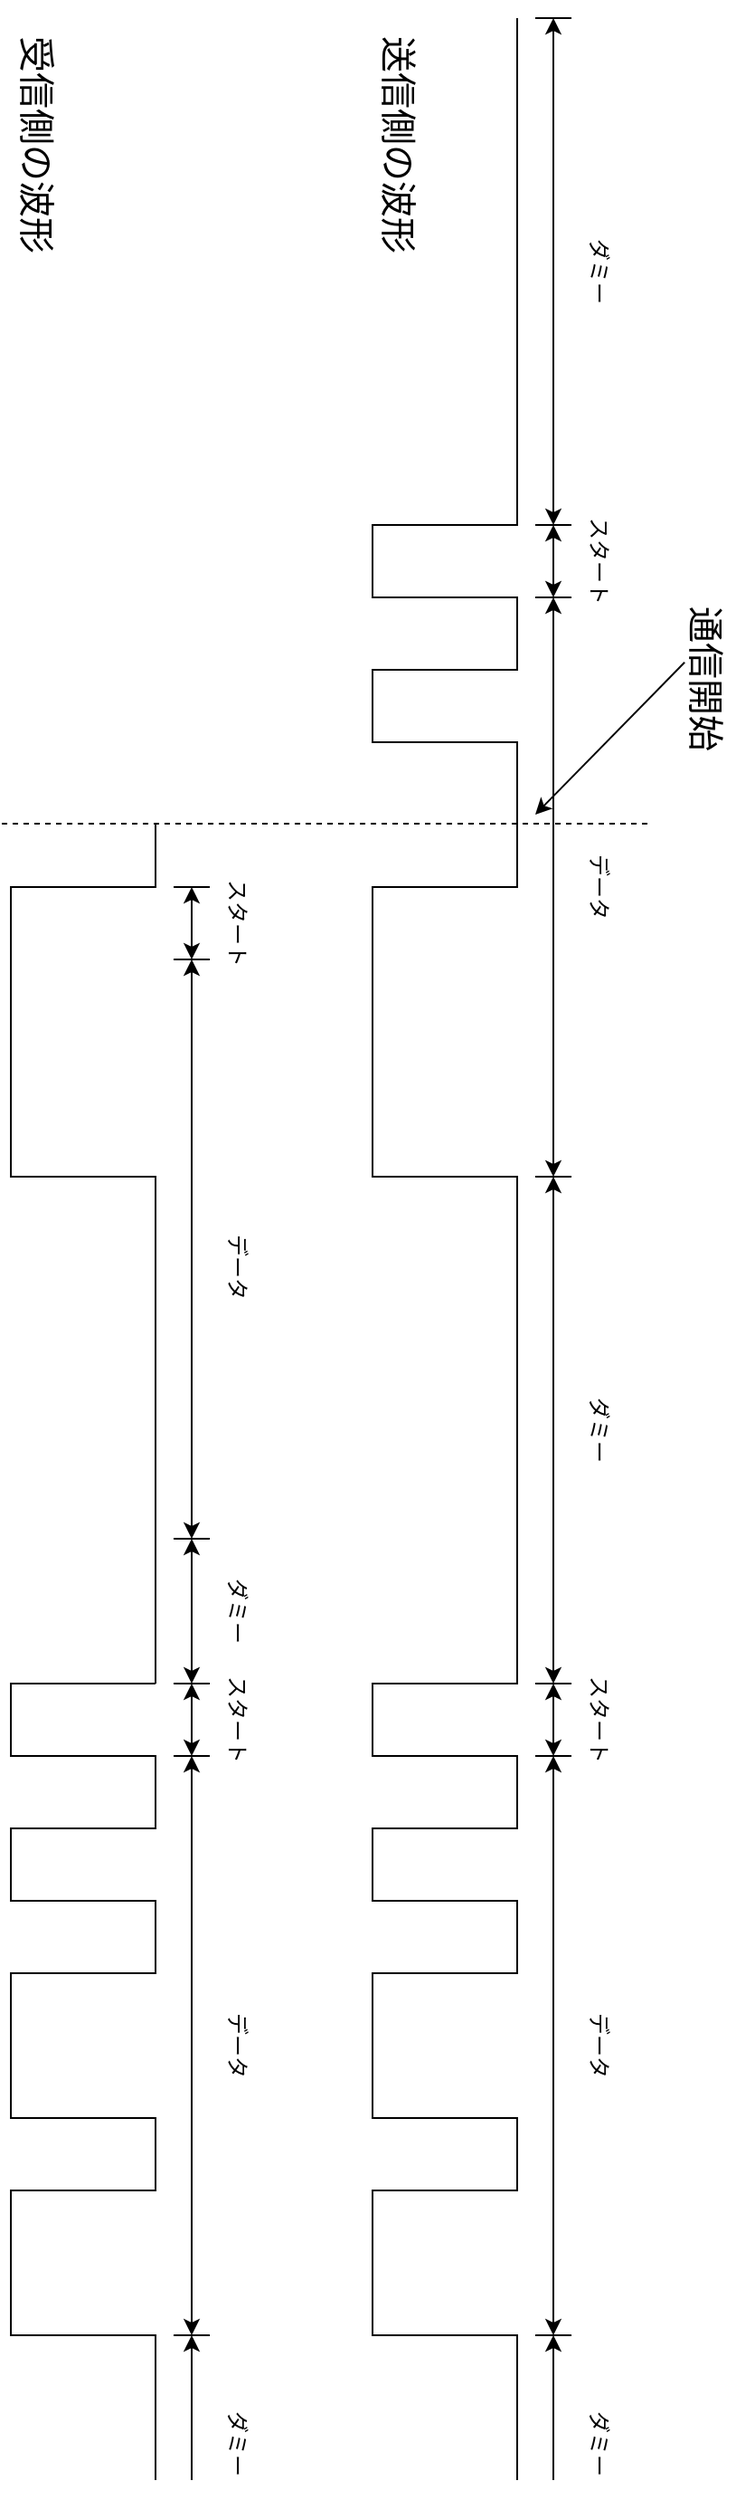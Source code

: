 <mxfile version="28.1.2">
  <diagram name="ページ1" id="xBl_KtWEU8fYsuN_UfG8">
    <mxGraphModel dx="731" dy="1618" grid="1" gridSize="10" guides="1" tooltips="1" connect="1" arrows="1" fold="1" page="1" pageScale="1" pageWidth="827" pageHeight="1169" math="0" shadow="0">
      <root>
        <mxCell id="0" />
        <mxCell id="1" parent="0" />
        <mxCell id="Oz3IrA9GsDrx0HkpNqOv-53" value="" style="group;rotation=90;" vertex="1" connectable="0" parent="1">
          <mxGeometry x="-340" y="-640" width="1370" height="400" as="geometry" />
        </mxCell>
        <mxCell id="Oz3IrA9GsDrx0HkpNqOv-1" value="" style="endArrow=none;html=1;rounded=0;" edge="1" parent="Oz3IrA9GsDrx0HkpNqOv-53">
          <mxGeometry width="50" height="50" relative="1" as="geometry">
            <mxPoint x="765" y="875" as="sourcePoint" />
            <mxPoint x="765" y="-485" as="targetPoint" />
            <Array as="points">
              <mxPoint x="765" y="795" />
              <mxPoint x="685" y="795" />
              <mxPoint x="685" y="715" />
              <mxPoint x="765" y="715" />
              <mxPoint x="765" y="675" />
              <mxPoint x="685" y="675" />
              <mxPoint x="685" y="595" />
              <mxPoint x="765" y="595" />
              <mxPoint x="765" y="555" />
              <mxPoint x="685" y="555" />
              <mxPoint x="685" y="515" />
              <mxPoint x="765" y="515" />
              <mxPoint x="765" y="475" />
              <mxPoint x="685" y="475" />
              <mxPoint x="685" y="435" />
              <mxPoint x="765" y="435" />
              <mxPoint x="765" y="155" />
              <mxPoint x="685" y="155" />
              <mxPoint x="685" y="-5" />
              <mxPoint x="765" y="-5" />
              <mxPoint x="765" y="-45" />
              <mxPoint x="765" y="-85" />
              <mxPoint x="685" y="-85" />
              <mxPoint x="685" y="-125" />
              <mxPoint x="765" y="-125" />
              <mxPoint x="765" y="-165" />
              <mxPoint x="685" y="-165" />
              <mxPoint x="685" y="-205" />
              <mxPoint x="765" y="-205" />
            </Array>
          </mxGeometry>
        </mxCell>
        <mxCell id="Oz3IrA9GsDrx0HkpNqOv-2" value="" style="endArrow=none;html=1;rounded=0;" edge="1" parent="Oz3IrA9GsDrx0HkpNqOv-53">
          <mxGeometry width="50" height="50" relative="1" as="geometry">
            <mxPoint x="775" y="-165" as="sourcePoint" />
            <mxPoint x="795" y="-165" as="targetPoint" />
          </mxGeometry>
        </mxCell>
        <mxCell id="Oz3IrA9GsDrx0HkpNqOv-3" value="" style="endArrow=none;html=1;rounded=0;" edge="1" parent="Oz3IrA9GsDrx0HkpNqOv-53">
          <mxGeometry width="50" height="50" relative="1" as="geometry">
            <mxPoint x="795" y="-205" as="sourcePoint" />
            <mxPoint x="775" y="-205" as="targetPoint" />
          </mxGeometry>
        </mxCell>
        <mxCell id="Oz3IrA9GsDrx0HkpNqOv-4" value="" style="endArrow=none;html=1;rounded=0;" edge="1" parent="Oz3IrA9GsDrx0HkpNqOv-53">
          <mxGeometry width="50" height="50" relative="1" as="geometry">
            <mxPoint x="775" y="-485" as="sourcePoint" />
            <mxPoint x="795" y="-485" as="targetPoint" />
          </mxGeometry>
        </mxCell>
        <mxCell id="Oz3IrA9GsDrx0HkpNqOv-5" value="&lt;font&gt;ダミー&lt;/font&gt;" style="text;html=1;align=center;verticalAlign=middle;whiteSpace=wrap;rounded=0;rotation=90;" vertex="1" parent="Oz3IrA9GsDrx0HkpNqOv-53">
          <mxGeometry x="750" y="-360" width="120" height="30" as="geometry" />
        </mxCell>
        <mxCell id="Oz3IrA9GsDrx0HkpNqOv-6" value="&lt;font&gt;スタート&lt;/font&gt;" style="text;html=1;align=center;verticalAlign=middle;whiteSpace=wrap;rounded=0;rotation=90;" vertex="1" parent="Oz3IrA9GsDrx0HkpNqOv-53">
          <mxGeometry x="750" y="-200" width="120" height="30" as="geometry" />
        </mxCell>
        <mxCell id="Oz3IrA9GsDrx0HkpNqOv-7" value="" style="endArrow=classic;startArrow=classic;html=1;rounded=0;" edge="1" parent="Oz3IrA9GsDrx0HkpNqOv-53">
          <mxGeometry width="50" height="50" relative="1" as="geometry">
            <mxPoint x="785" y="-485" as="sourcePoint" />
            <mxPoint x="785" y="-205" as="targetPoint" />
          </mxGeometry>
        </mxCell>
        <mxCell id="Oz3IrA9GsDrx0HkpNqOv-9" value="" style="endArrow=classic;startArrow=classic;html=1;rounded=0;" edge="1" parent="Oz3IrA9GsDrx0HkpNqOv-53">
          <mxGeometry width="50" height="50" relative="1" as="geometry">
            <mxPoint x="785" y="-205" as="sourcePoint" />
            <mxPoint x="785" y="-165" as="targetPoint" />
          </mxGeometry>
        </mxCell>
        <mxCell id="Oz3IrA9GsDrx0HkpNqOv-12" value="" style="endArrow=classic;startArrow=classic;html=1;rounded=0;" edge="1" parent="Oz3IrA9GsDrx0HkpNqOv-53">
          <mxGeometry width="50" height="50" relative="1" as="geometry">
            <mxPoint x="785" y="-165" as="sourcePoint" />
            <mxPoint x="785" y="155" as="targetPoint" />
          </mxGeometry>
        </mxCell>
        <mxCell id="Oz3IrA9GsDrx0HkpNqOv-13" value="" style="endArrow=none;html=1;rounded=0;" edge="1" parent="Oz3IrA9GsDrx0HkpNqOv-53">
          <mxGeometry width="50" height="50" relative="1" as="geometry">
            <mxPoint x="775" y="155" as="sourcePoint" />
            <mxPoint x="795" y="155" as="targetPoint" />
          </mxGeometry>
        </mxCell>
        <mxCell id="Oz3IrA9GsDrx0HkpNqOv-14" value="データ" style="text;html=1;align=center;verticalAlign=middle;whiteSpace=wrap;rounded=0;rotation=90;" vertex="1" parent="Oz3IrA9GsDrx0HkpNqOv-53">
          <mxGeometry x="780" y="-20" width="60" height="30" as="geometry" />
        </mxCell>
        <mxCell id="Oz3IrA9GsDrx0HkpNqOv-15" value="" style="endArrow=none;html=1;rounded=0;" edge="1" parent="Oz3IrA9GsDrx0HkpNqOv-53">
          <mxGeometry width="50" height="50" relative="1" as="geometry">
            <mxPoint x="775" y="435" as="sourcePoint" />
            <mxPoint x="795" y="435" as="targetPoint" />
          </mxGeometry>
        </mxCell>
        <mxCell id="Oz3IrA9GsDrx0HkpNqOv-16" value="" style="endArrow=classic;startArrow=classic;html=1;rounded=0;" edge="1" parent="Oz3IrA9GsDrx0HkpNqOv-53">
          <mxGeometry width="50" height="50" relative="1" as="geometry">
            <mxPoint x="785" y="155" as="sourcePoint" />
            <mxPoint x="785" y="435" as="targetPoint" />
          </mxGeometry>
        </mxCell>
        <mxCell id="Oz3IrA9GsDrx0HkpNqOv-17" value="ダミー" style="text;html=1;align=center;verticalAlign=middle;whiteSpace=wrap;rounded=0;rotation=90;" vertex="1" parent="Oz3IrA9GsDrx0HkpNqOv-53">
          <mxGeometry x="780" y="280" width="60" height="30" as="geometry" />
        </mxCell>
        <mxCell id="Oz3IrA9GsDrx0HkpNqOv-18" value="" style="endArrow=classic;startArrow=classic;html=1;rounded=0;" edge="1" parent="Oz3IrA9GsDrx0HkpNqOv-53">
          <mxGeometry width="50" height="50" relative="1" as="geometry">
            <mxPoint x="785" y="435" as="sourcePoint" />
            <mxPoint x="785" y="475" as="targetPoint" />
          </mxGeometry>
        </mxCell>
        <mxCell id="Oz3IrA9GsDrx0HkpNqOv-19" value="" style="endArrow=none;html=1;rounded=0;" edge="1" parent="Oz3IrA9GsDrx0HkpNqOv-53">
          <mxGeometry width="50" height="50" relative="1" as="geometry">
            <mxPoint x="775" y="475" as="sourcePoint" />
            <mxPoint x="795" y="475" as="targetPoint" />
          </mxGeometry>
        </mxCell>
        <mxCell id="Oz3IrA9GsDrx0HkpNqOv-20" value="スタート" style="text;html=1;align=center;verticalAlign=middle;whiteSpace=wrap;rounded=0;rotation=90;" vertex="1" parent="Oz3IrA9GsDrx0HkpNqOv-53">
          <mxGeometry x="780" y="440" width="60" height="30" as="geometry" />
        </mxCell>
        <mxCell id="Oz3IrA9GsDrx0HkpNqOv-21" value="" style="endArrow=none;html=1;rounded=0;" edge="1" parent="Oz3IrA9GsDrx0HkpNqOv-53">
          <mxGeometry width="50" height="50" relative="1" as="geometry">
            <mxPoint x="795" y="795" as="sourcePoint" />
            <mxPoint x="775" y="795" as="targetPoint" />
          </mxGeometry>
        </mxCell>
        <mxCell id="Oz3IrA9GsDrx0HkpNqOv-22" value="" style="endArrow=classic;startArrow=classic;html=1;rounded=0;" edge="1" parent="Oz3IrA9GsDrx0HkpNqOv-53">
          <mxGeometry width="50" height="50" relative="1" as="geometry">
            <mxPoint x="785" y="475" as="sourcePoint" />
            <mxPoint x="785" y="795" as="targetPoint" />
          </mxGeometry>
        </mxCell>
        <mxCell id="Oz3IrA9GsDrx0HkpNqOv-24" value="データ" style="text;html=1;align=center;verticalAlign=middle;whiteSpace=wrap;rounded=0;rotation=90;" vertex="1" parent="Oz3IrA9GsDrx0HkpNqOv-53">
          <mxGeometry x="780" y="620" width="60" height="30" as="geometry" />
        </mxCell>
        <mxCell id="Oz3IrA9GsDrx0HkpNqOv-26" value="" style="endArrow=classic;html=1;rounded=0;" edge="1" parent="Oz3IrA9GsDrx0HkpNqOv-53">
          <mxGeometry width="50" height="50" relative="1" as="geometry">
            <mxPoint x="785" y="875" as="sourcePoint" />
            <mxPoint x="785" y="795" as="targetPoint" />
          </mxGeometry>
        </mxCell>
        <mxCell id="Oz3IrA9GsDrx0HkpNqOv-27" value="ダミー" style="text;html=1;align=center;verticalAlign=middle;whiteSpace=wrap;rounded=0;rotation=90;" vertex="1" parent="Oz3IrA9GsDrx0HkpNqOv-53">
          <mxGeometry x="780" y="840" width="60" height="30" as="geometry" />
        </mxCell>
        <mxCell id="Oz3IrA9GsDrx0HkpNqOv-29" value="" style="endArrow=classic;html=1;rounded=0;exitX=0.399;exitY=0.914;exitDx=0;exitDy=0;exitPerimeter=0;" edge="1" parent="Oz3IrA9GsDrx0HkpNqOv-53" source="Oz3IrA9GsDrx0HkpNqOv-30">
          <mxGeometry width="50" height="50" relative="1" as="geometry">
            <mxPoint x="835" y="55" as="sourcePoint" />
            <mxPoint x="775" y="-45" as="targetPoint" />
          </mxGeometry>
        </mxCell>
        <mxCell id="Oz3IrA9GsDrx0HkpNqOv-30" value="&lt;font style=&quot;font-size: 20px;&quot;&gt;通信開始&lt;/font&gt;" style="text;html=1;align=center;verticalAlign=middle;whiteSpace=wrap;rounded=0;rotation=90;" vertex="1" parent="Oz3IrA9GsDrx0HkpNqOv-53">
          <mxGeometry x="825" y="-135" width="90" height="30" as="geometry" />
        </mxCell>
        <mxCell id="Oz3IrA9GsDrx0HkpNqOv-31" value="" style="endArrow=none;html=1;rounded=0;" edge="1" parent="Oz3IrA9GsDrx0HkpNqOv-53">
          <mxGeometry width="50" height="50" relative="1" as="geometry">
            <mxPoint x="565" y="-40" as="sourcePoint" />
            <mxPoint x="565" y="435" as="targetPoint" />
            <Array as="points">
              <mxPoint x="565" y="-5" />
              <mxPoint x="485" y="-5" />
              <mxPoint x="485" y="35" />
              <mxPoint x="485" y="155" />
              <mxPoint x="565" y="155" />
              <mxPoint x="565" y="435" />
            </Array>
          </mxGeometry>
        </mxCell>
        <mxCell id="Oz3IrA9GsDrx0HkpNqOv-33" value="" style="endArrow=none;html=1;rounded=0;" edge="1" parent="Oz3IrA9GsDrx0HkpNqOv-53">
          <mxGeometry width="50" height="50" relative="1" as="geometry">
            <mxPoint x="565" y="435" as="sourcePoint" />
            <mxPoint x="565" y="875" as="targetPoint" />
            <Array as="points">
              <mxPoint x="485" y="435" />
              <mxPoint x="485" y="475" />
              <mxPoint x="565" y="475" />
              <mxPoint x="565" y="515" />
              <mxPoint x="485" y="515" />
              <mxPoint x="485" y="555" />
              <mxPoint x="565" y="555" />
              <mxPoint x="565" y="595" />
              <mxPoint x="485" y="595" />
              <mxPoint x="485" y="675" />
              <mxPoint x="565" y="675" />
              <mxPoint x="565" y="715" />
              <mxPoint x="485" y="715" />
              <mxPoint x="485" y="795" />
              <mxPoint x="565" y="795" />
            </Array>
          </mxGeometry>
        </mxCell>
        <mxCell id="Oz3IrA9GsDrx0HkpNqOv-34" value="" style="endArrow=none;html=1;rounded=0;" edge="1" parent="Oz3IrA9GsDrx0HkpNqOv-53">
          <mxGeometry width="50" height="50" relative="1" as="geometry">
            <mxPoint x="575" y="35" as="sourcePoint" />
            <mxPoint x="595" y="35" as="targetPoint" />
          </mxGeometry>
        </mxCell>
        <mxCell id="Oz3IrA9GsDrx0HkpNqOv-35" value="" style="endArrow=none;html=1;rounded=0;" edge="1" parent="Oz3IrA9GsDrx0HkpNqOv-53">
          <mxGeometry width="50" height="50" relative="1" as="geometry">
            <mxPoint x="575" y="-5" as="sourcePoint" />
            <mxPoint x="595" y="-5" as="targetPoint" />
          </mxGeometry>
        </mxCell>
        <mxCell id="Oz3IrA9GsDrx0HkpNqOv-36" value="スタート" style="text;html=1;align=center;verticalAlign=middle;whiteSpace=wrap;rounded=0;rotation=90;" vertex="1" parent="Oz3IrA9GsDrx0HkpNqOv-53">
          <mxGeometry x="580" width="60" height="30" as="geometry" />
        </mxCell>
        <mxCell id="Oz3IrA9GsDrx0HkpNqOv-37" value="" style="endArrow=classic;startArrow=classic;html=1;rounded=0;" edge="1" parent="Oz3IrA9GsDrx0HkpNqOv-53">
          <mxGeometry width="50" height="50" relative="1" as="geometry">
            <mxPoint x="585" y="-5" as="sourcePoint" />
            <mxPoint x="585" y="35" as="targetPoint" />
          </mxGeometry>
        </mxCell>
        <mxCell id="Oz3IrA9GsDrx0HkpNqOv-38" value="" style="endArrow=classic;startArrow=classic;html=1;rounded=0;" edge="1" parent="Oz3IrA9GsDrx0HkpNqOv-53">
          <mxGeometry width="50" height="50" relative="1" as="geometry">
            <mxPoint x="585" y="35" as="sourcePoint" />
            <mxPoint x="585" y="355" as="targetPoint" />
          </mxGeometry>
        </mxCell>
        <mxCell id="Oz3IrA9GsDrx0HkpNqOv-39" value="" style="endArrow=none;html=1;rounded=0;" edge="1" parent="Oz3IrA9GsDrx0HkpNqOv-53">
          <mxGeometry width="50" height="50" relative="1" as="geometry">
            <mxPoint x="575" y="355" as="sourcePoint" />
            <mxPoint x="595" y="355" as="targetPoint" />
          </mxGeometry>
        </mxCell>
        <mxCell id="Oz3IrA9GsDrx0HkpNqOv-41" value="" style="endArrow=classic;startArrow=classic;html=1;rounded=0;" edge="1" parent="Oz3IrA9GsDrx0HkpNqOv-53">
          <mxGeometry width="50" height="50" relative="1" as="geometry">
            <mxPoint x="585" y="355" as="sourcePoint" />
            <mxPoint x="585" y="435" as="targetPoint" />
          </mxGeometry>
        </mxCell>
        <mxCell id="Oz3IrA9GsDrx0HkpNqOv-42" value="" style="endArrow=none;html=1;rounded=0;" edge="1" parent="Oz3IrA9GsDrx0HkpNqOv-53">
          <mxGeometry width="50" height="50" relative="1" as="geometry">
            <mxPoint x="575" y="435" as="sourcePoint" />
            <mxPoint x="595" y="435" as="targetPoint" />
          </mxGeometry>
        </mxCell>
        <mxCell id="Oz3IrA9GsDrx0HkpNqOv-43" value="" style="endArrow=classic;startArrow=classic;html=1;rounded=0;" edge="1" parent="Oz3IrA9GsDrx0HkpNqOv-53">
          <mxGeometry width="50" height="50" relative="1" as="geometry">
            <mxPoint x="585" y="435" as="sourcePoint" />
            <mxPoint x="585" y="475" as="targetPoint" />
          </mxGeometry>
        </mxCell>
        <mxCell id="Oz3IrA9GsDrx0HkpNqOv-44" value="" style="endArrow=none;html=1;rounded=0;" edge="1" parent="Oz3IrA9GsDrx0HkpNqOv-53">
          <mxGeometry width="50" height="50" relative="1" as="geometry">
            <mxPoint x="595" y="795" as="sourcePoint" />
            <mxPoint x="575" y="795" as="targetPoint" />
          </mxGeometry>
        </mxCell>
        <mxCell id="Oz3IrA9GsDrx0HkpNqOv-45" value="データ" style="text;html=1;align=center;verticalAlign=middle;whiteSpace=wrap;rounded=0;rotation=90;" vertex="1" parent="Oz3IrA9GsDrx0HkpNqOv-53">
          <mxGeometry x="580" y="620" width="60" height="30" as="geometry" />
        </mxCell>
        <mxCell id="Oz3IrA9GsDrx0HkpNqOv-46" value="" style="endArrow=classic;html=1;rounded=0;" edge="1" parent="Oz3IrA9GsDrx0HkpNqOv-53">
          <mxGeometry width="50" height="50" relative="1" as="geometry">
            <mxPoint x="585" y="875" as="sourcePoint" />
            <mxPoint x="585" y="795" as="targetPoint" />
          </mxGeometry>
        </mxCell>
        <mxCell id="Oz3IrA9GsDrx0HkpNqOv-47" value="ダミー" style="text;html=1;align=center;verticalAlign=middle;whiteSpace=wrap;rounded=0;rotation=90;" vertex="1" parent="Oz3IrA9GsDrx0HkpNqOv-53">
          <mxGeometry x="580" y="840" width="60" height="30" as="geometry" />
        </mxCell>
        <mxCell id="Oz3IrA9GsDrx0HkpNqOv-48" value="" style="endArrow=classic;startArrow=classic;html=1;rounded=0;" edge="1" parent="Oz3IrA9GsDrx0HkpNqOv-53">
          <mxGeometry width="50" height="50" relative="1" as="geometry">
            <mxPoint x="585" y="475" as="sourcePoint" />
            <mxPoint x="585" y="795" as="targetPoint" />
          </mxGeometry>
        </mxCell>
        <mxCell id="Oz3IrA9GsDrx0HkpNqOv-49" value="" style="endArrow=none;html=1;rounded=0;" edge="1" parent="Oz3IrA9GsDrx0HkpNqOv-53">
          <mxGeometry width="50" height="50" relative="1" as="geometry">
            <mxPoint x="575" y="475" as="sourcePoint" />
            <mxPoint x="595" y="475" as="targetPoint" />
          </mxGeometry>
        </mxCell>
        <mxCell id="Oz3IrA9GsDrx0HkpNqOv-50" value="スタート" style="text;html=1;align=center;verticalAlign=middle;whiteSpace=wrap;rounded=0;rotation=90;" vertex="1" parent="Oz3IrA9GsDrx0HkpNqOv-53">
          <mxGeometry x="580" y="440" width="60" height="30" as="geometry" />
        </mxCell>
        <mxCell id="Oz3IrA9GsDrx0HkpNqOv-51" value="ダミー" style="text;html=1;align=center;verticalAlign=middle;whiteSpace=wrap;rounded=0;rotation=90;" vertex="1" parent="Oz3IrA9GsDrx0HkpNqOv-53">
          <mxGeometry x="580" y="380" width="60" height="30" as="geometry" />
        </mxCell>
        <mxCell id="Oz3IrA9GsDrx0HkpNqOv-52" value="データ" style="text;html=1;align=center;verticalAlign=middle;whiteSpace=wrap;rounded=0;rotation=90;" vertex="1" parent="Oz3IrA9GsDrx0HkpNqOv-53">
          <mxGeometry x="580" y="190" width="60" height="30" as="geometry" />
        </mxCell>
        <mxCell id="Oz3IrA9GsDrx0HkpNqOv-54" value="&lt;font style=&quot;font-size: 20px;&quot;&gt;送信側の波形&lt;/font&gt;" style="text;html=1;align=center;verticalAlign=middle;whiteSpace=wrap;rounded=0;rotation=90;" vertex="1" parent="Oz3IrA9GsDrx0HkpNqOv-53">
          <mxGeometry x="630" y="-430" width="140" height="30" as="geometry" />
        </mxCell>
        <mxCell id="Oz3IrA9GsDrx0HkpNqOv-55" value="&lt;font style=&quot;font-size: 20px;&quot;&gt;受信側の波形&lt;/font&gt;" style="text;html=1;align=center;verticalAlign=middle;whiteSpace=wrap;rounded=0;rotation=90;" vertex="1" parent="Oz3IrA9GsDrx0HkpNqOv-53">
          <mxGeometry x="420" y="-430" width="160" height="30" as="geometry" />
        </mxCell>
        <mxCell id="Oz3IrA9GsDrx0HkpNqOv-56" value="" style="endArrow=none;html=1;rounded=0;dashed=1;" edge="1" parent="1">
          <mxGeometry width="50" height="50" relative="1" as="geometry">
            <mxPoint x="140" y="-680" as="sourcePoint" />
            <mxPoint x="500" y="-680" as="targetPoint" />
          </mxGeometry>
        </mxCell>
      </root>
    </mxGraphModel>
  </diagram>
</mxfile>
